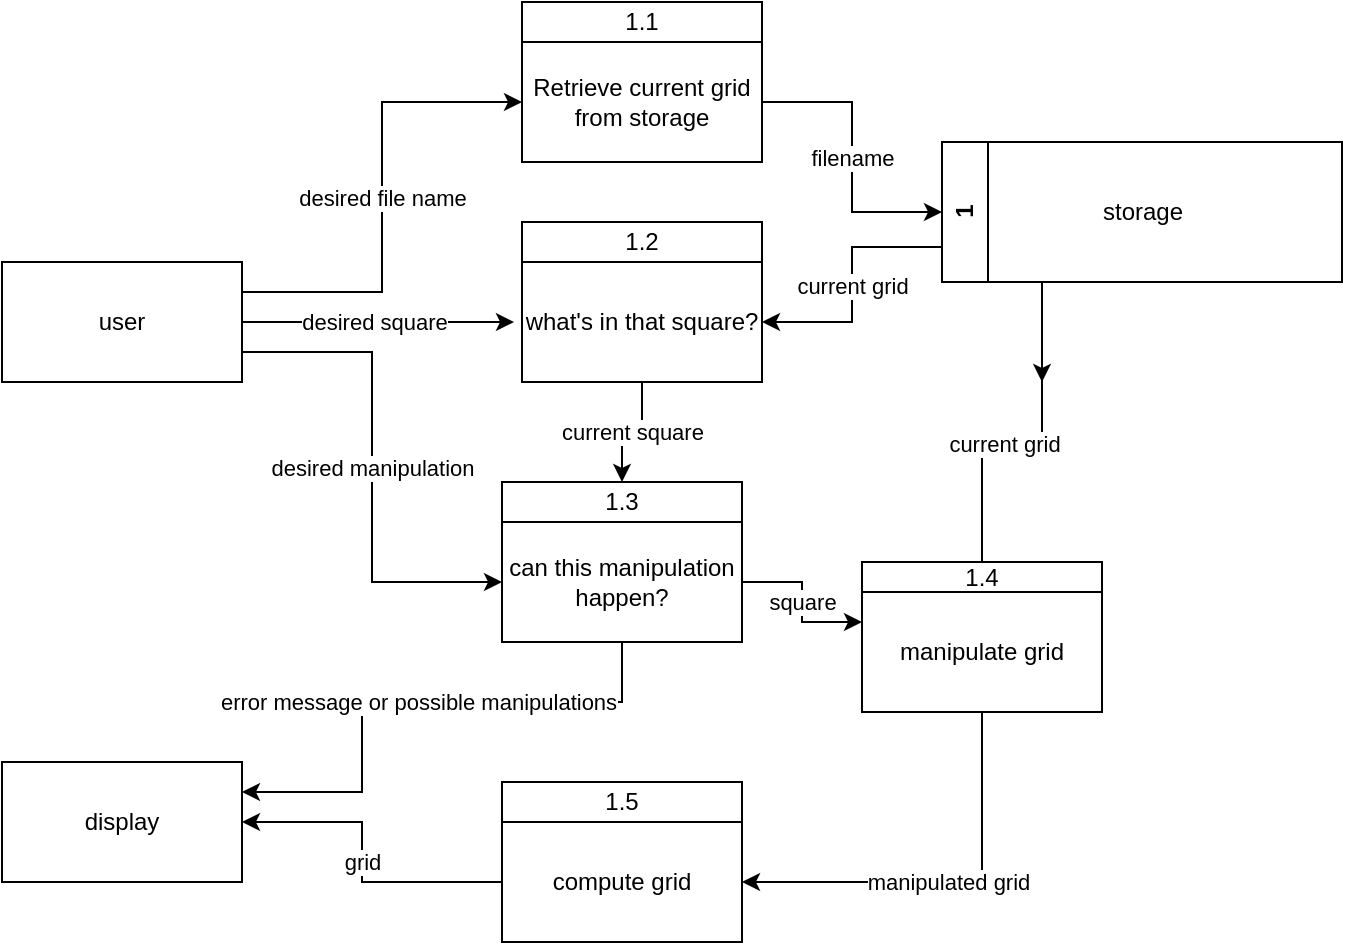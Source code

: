 <mxfile version="21.8.2" type="device">
  <diagram name="Page-1" id="b520641d-4fe3-3701-9064-5fc419738815">
    <mxGraphModel dx="1050" dy="534" grid="1" gridSize="10" guides="1" tooltips="1" connect="1" arrows="1" fold="1" page="1" pageScale="1" pageWidth="1100" pageHeight="850" background="none" math="0" shadow="0">
      <root>
        <mxCell id="0" />
        <mxCell id="1" parent="0" />
        <mxCell id="DlPBrXGXNVpmqVSE3VnG-9" value="desired file name" style="edgeStyle=orthogonalEdgeStyle;rounded=0;orthogonalLoop=1;jettySize=auto;html=1;entryX=0;entryY=0.5;entryDx=0;entryDy=0;exitX=1;exitY=0.25;exitDx=0;exitDy=0;" edge="1" parent="1" source="DlPBrXGXNVpmqVSE3VnG-18" target="DlPBrXGXNVpmqVSE3VnG-8">
          <mxGeometry relative="1" as="geometry">
            <mxPoint x="300" y="264.5" as="sourcePoint" />
            <mxPoint x="440" y="264.5" as="targetPoint" />
          </mxGeometry>
        </mxCell>
        <mxCell id="DlPBrXGXNVpmqVSE3VnG-21" value="filename" style="edgeStyle=orthogonalEdgeStyle;rounded=0;orthogonalLoop=1;jettySize=auto;html=1;exitX=1;exitY=0.5;exitDx=0;exitDy=0;entryX=0;entryY=0.5;entryDx=0;entryDy=0;" edge="1" parent="1" source="DlPBrXGXNVpmqVSE3VnG-8" target="DlPBrXGXNVpmqVSE3VnG-10">
          <mxGeometry relative="1" as="geometry" />
        </mxCell>
        <mxCell id="DlPBrXGXNVpmqVSE3VnG-8" value="Retrieve current grid from storage" style="rounded=0;whiteSpace=wrap;html=1;" vertex="1" parent="1">
          <mxGeometry x="440" y="180" width="120" height="60" as="geometry" />
        </mxCell>
        <mxCell id="DlPBrXGXNVpmqVSE3VnG-22" value="current grid" style="edgeStyle=orthogonalEdgeStyle;rounded=0;orthogonalLoop=1;jettySize=auto;html=1;exitX=0;exitY=0.75;exitDx=0;exitDy=0;entryX=1;entryY=0.5;entryDx=0;entryDy=0;" edge="1" parent="1" source="DlPBrXGXNVpmqVSE3VnG-10" target="DlPBrXGXNVpmqVSE3VnG-19">
          <mxGeometry relative="1" as="geometry" />
        </mxCell>
        <mxCell id="DlPBrXGXNVpmqVSE3VnG-30" style="edgeStyle=orthogonalEdgeStyle;rounded=0;orthogonalLoop=1;jettySize=auto;html=1;exitX=0.25;exitY=1;exitDx=0;exitDy=0;" edge="1" parent="1" source="DlPBrXGXNVpmqVSE3VnG-10">
          <mxGeometry relative="1" as="geometry">
            <mxPoint x="700" y="350" as="targetPoint" />
          </mxGeometry>
        </mxCell>
        <mxCell id="DlPBrXGXNVpmqVSE3VnG-10" value="1" style="swimlane;horizontal=0;whiteSpace=wrap;html=1;" vertex="1" parent="1">
          <mxGeometry x="650" y="230" width="200" height="70" as="geometry" />
        </mxCell>
        <mxCell id="DlPBrXGXNVpmqVSE3VnG-11" value="storage" style="text;html=1;align=center;verticalAlign=middle;resizable=0;points=[];autosize=1;strokeColor=none;fillColor=none;" vertex="1" parent="DlPBrXGXNVpmqVSE3VnG-10">
          <mxGeometry x="70" y="20" width="60" height="30" as="geometry" />
        </mxCell>
        <mxCell id="DlPBrXGXNVpmqVSE3VnG-15" value="desired manipulation" style="edgeStyle=orthogonalEdgeStyle;rounded=0;orthogonalLoop=1;jettySize=auto;html=1;entryX=0;entryY=0.5;entryDx=0;entryDy=0;exitX=1;exitY=0.75;exitDx=0;exitDy=0;" edge="1" parent="1" source="DlPBrXGXNVpmqVSE3VnG-18" target="DlPBrXGXNVpmqVSE3VnG-23">
          <mxGeometry relative="1" as="geometry">
            <mxPoint x="296" y="429" as="sourcePoint" />
            <mxPoint x="436" y="429" as="targetPoint" />
          </mxGeometry>
        </mxCell>
        <mxCell id="DlPBrXGXNVpmqVSE3VnG-17" value="desired square" style="edgeStyle=orthogonalEdgeStyle;rounded=0;orthogonalLoop=1;jettySize=auto;html=1;entryX=0;entryY=0.5;entryDx=0;entryDy=0;" edge="1" parent="1">
          <mxGeometry relative="1" as="geometry">
            <mxPoint x="296" y="320" as="sourcePoint" />
            <mxPoint x="436" y="320" as="targetPoint" />
          </mxGeometry>
        </mxCell>
        <mxCell id="DlPBrXGXNVpmqVSE3VnG-18" value="user" style="rounded=0;whiteSpace=wrap;html=1;" vertex="1" parent="1">
          <mxGeometry x="180" y="290" width="120" height="60" as="geometry" />
        </mxCell>
        <mxCell id="DlPBrXGXNVpmqVSE3VnG-24" value="contents of square" style="edgeStyle=orthogonalEdgeStyle;rounded=0;orthogonalLoop=1;jettySize=auto;html=1;exitX=0.5;exitY=1;exitDx=0;exitDy=0;entryX=0.5;entryY=0;entryDx=0;entryDy=0;" edge="1" parent="1" source="DlPBrXGXNVpmqVSE3VnG-36" target="DlPBrXGXNVpmqVSE3VnG-23">
          <mxGeometry relative="1" as="geometry" />
        </mxCell>
        <mxCell id="DlPBrXGXNVpmqVSE3VnG-19" value="what&#39;s in that square?" style="rounded=0;whiteSpace=wrap;html=1;" vertex="1" parent="1">
          <mxGeometry x="440" y="290" width="120" height="60" as="geometry" />
        </mxCell>
        <mxCell id="DlPBrXGXNVpmqVSE3VnG-27" value="square" style="edgeStyle=orthogonalEdgeStyle;rounded=0;orthogonalLoop=1;jettySize=auto;html=1;exitX=1;exitY=0.5;exitDx=0;exitDy=0;entryX=0;entryY=0.25;entryDx=0;entryDy=0;" edge="1" parent="1" source="DlPBrXGXNVpmqVSE3VnG-23" target="DlPBrXGXNVpmqVSE3VnG-26">
          <mxGeometry relative="1" as="geometry" />
        </mxCell>
        <mxCell id="DlPBrXGXNVpmqVSE3VnG-46" value="error message or possible manipulations" style="edgeStyle=orthogonalEdgeStyle;rounded=0;orthogonalLoop=1;jettySize=auto;html=1;exitX=0.5;exitY=1;exitDx=0;exitDy=0;entryX=1;entryY=0.25;entryDx=0;entryDy=0;" edge="1" parent="1" source="DlPBrXGXNVpmqVSE3VnG-23" target="DlPBrXGXNVpmqVSE3VnG-43">
          <mxGeometry relative="1" as="geometry">
            <Array as="points">
              <mxPoint x="490" y="510" />
              <mxPoint x="360" y="510" />
              <mxPoint x="360" y="555" />
            </Array>
          </mxGeometry>
        </mxCell>
        <mxCell id="DlPBrXGXNVpmqVSE3VnG-23" value="can this manipulation happen?" style="rounded=0;whiteSpace=wrap;html=1;" vertex="1" parent="1">
          <mxGeometry x="430" y="420" width="120" height="60" as="geometry" />
        </mxCell>
        <mxCell id="DlPBrXGXNVpmqVSE3VnG-42" value="manipulated grid" style="edgeStyle=orthogonalEdgeStyle;rounded=0;orthogonalLoop=1;jettySize=auto;html=1;exitX=0.5;exitY=1;exitDx=0;exitDy=0;entryX=1;entryY=0.5;entryDx=0;entryDy=0;" edge="1" parent="1" source="DlPBrXGXNVpmqVSE3VnG-26" target="DlPBrXGXNVpmqVSE3VnG-29">
          <mxGeometry relative="1" as="geometry" />
        </mxCell>
        <mxCell id="DlPBrXGXNVpmqVSE3VnG-26" value="manipulate grid" style="rounded=0;whiteSpace=wrap;html=1;" vertex="1" parent="1">
          <mxGeometry x="610" y="455" width="120" height="60" as="geometry" />
        </mxCell>
        <mxCell id="DlPBrXGXNVpmqVSE3VnG-44" value="grid" style="edgeStyle=orthogonalEdgeStyle;rounded=0;orthogonalLoop=1;jettySize=auto;html=1;exitX=0;exitY=0.5;exitDx=0;exitDy=0;" edge="1" parent="1" source="DlPBrXGXNVpmqVSE3VnG-29" target="DlPBrXGXNVpmqVSE3VnG-43">
          <mxGeometry relative="1" as="geometry">
            <Array as="points">
              <mxPoint x="360" y="600" />
              <mxPoint x="360" y="570" />
            </Array>
          </mxGeometry>
        </mxCell>
        <mxCell id="DlPBrXGXNVpmqVSE3VnG-29" value="compute grid" style="rounded=0;whiteSpace=wrap;html=1;" vertex="1" parent="1">
          <mxGeometry x="430" y="570" width="120" height="60" as="geometry" />
        </mxCell>
        <mxCell id="DlPBrXGXNVpmqVSE3VnG-32" value="current grid" style="edgeStyle=orthogonalEdgeStyle;rounded=0;orthogonalLoop=1;jettySize=auto;html=1;exitX=0.25;exitY=1;exitDx=0;exitDy=0;entryX=0.5;entryY=0;entryDx=0;entryDy=0;" edge="1" parent="1" source="DlPBrXGXNVpmqVSE3VnG-10" target="DlPBrXGXNVpmqVSE3VnG-26">
          <mxGeometry x="0.054" y="3" relative="1" as="geometry">
            <mxPoint x="750" y="388" as="sourcePoint" />
            <mxPoint x="660" y="450" as="targetPoint" />
            <mxPoint x="1" as="offset" />
          </mxGeometry>
        </mxCell>
        <mxCell id="DlPBrXGXNVpmqVSE3VnG-34" value="1.1" style="rounded=0;whiteSpace=wrap;html=1;" vertex="1" parent="1">
          <mxGeometry x="440" y="160" width="120" height="20" as="geometry" />
        </mxCell>
        <mxCell id="DlPBrXGXNVpmqVSE3VnG-35" value="1.2" style="rounded=0;whiteSpace=wrap;html=1;" vertex="1" parent="1">
          <mxGeometry x="440" y="270" width="120" height="20" as="geometry" />
        </mxCell>
        <mxCell id="DlPBrXGXNVpmqVSE3VnG-37" value="current square" style="edgeStyle=orthogonalEdgeStyle;rounded=0;orthogonalLoop=1;jettySize=auto;html=1;exitX=0.5;exitY=1;exitDx=0;exitDy=0;entryX=0.5;entryY=0;entryDx=0;entryDy=0;" edge="1" parent="1" source="DlPBrXGXNVpmqVSE3VnG-19" target="DlPBrXGXNVpmqVSE3VnG-36">
          <mxGeometry relative="1" as="geometry">
            <mxPoint x="500" y="350" as="sourcePoint" />
            <mxPoint x="490" y="420" as="targetPoint" />
          </mxGeometry>
        </mxCell>
        <mxCell id="DlPBrXGXNVpmqVSE3VnG-36" value="1.3" style="rounded=0;whiteSpace=wrap;html=1;" vertex="1" parent="1">
          <mxGeometry x="430" y="400" width="120" height="20" as="geometry" />
        </mxCell>
        <mxCell id="DlPBrXGXNVpmqVSE3VnG-38" value="1.4" style="rounded=0;whiteSpace=wrap;html=1;" vertex="1" parent="1">
          <mxGeometry x="610" y="440" width="120" height="15" as="geometry" />
        </mxCell>
        <mxCell id="DlPBrXGXNVpmqVSE3VnG-40" value="1.5" style="rounded=0;whiteSpace=wrap;html=1;" vertex="1" parent="1">
          <mxGeometry x="430" y="550" width="120" height="20" as="geometry" />
        </mxCell>
        <mxCell id="DlPBrXGXNVpmqVSE3VnG-43" value="display" style="rounded=0;whiteSpace=wrap;html=1;" vertex="1" parent="1">
          <mxGeometry x="180" y="540" width="120" height="60" as="geometry" />
        </mxCell>
      </root>
    </mxGraphModel>
  </diagram>
</mxfile>
